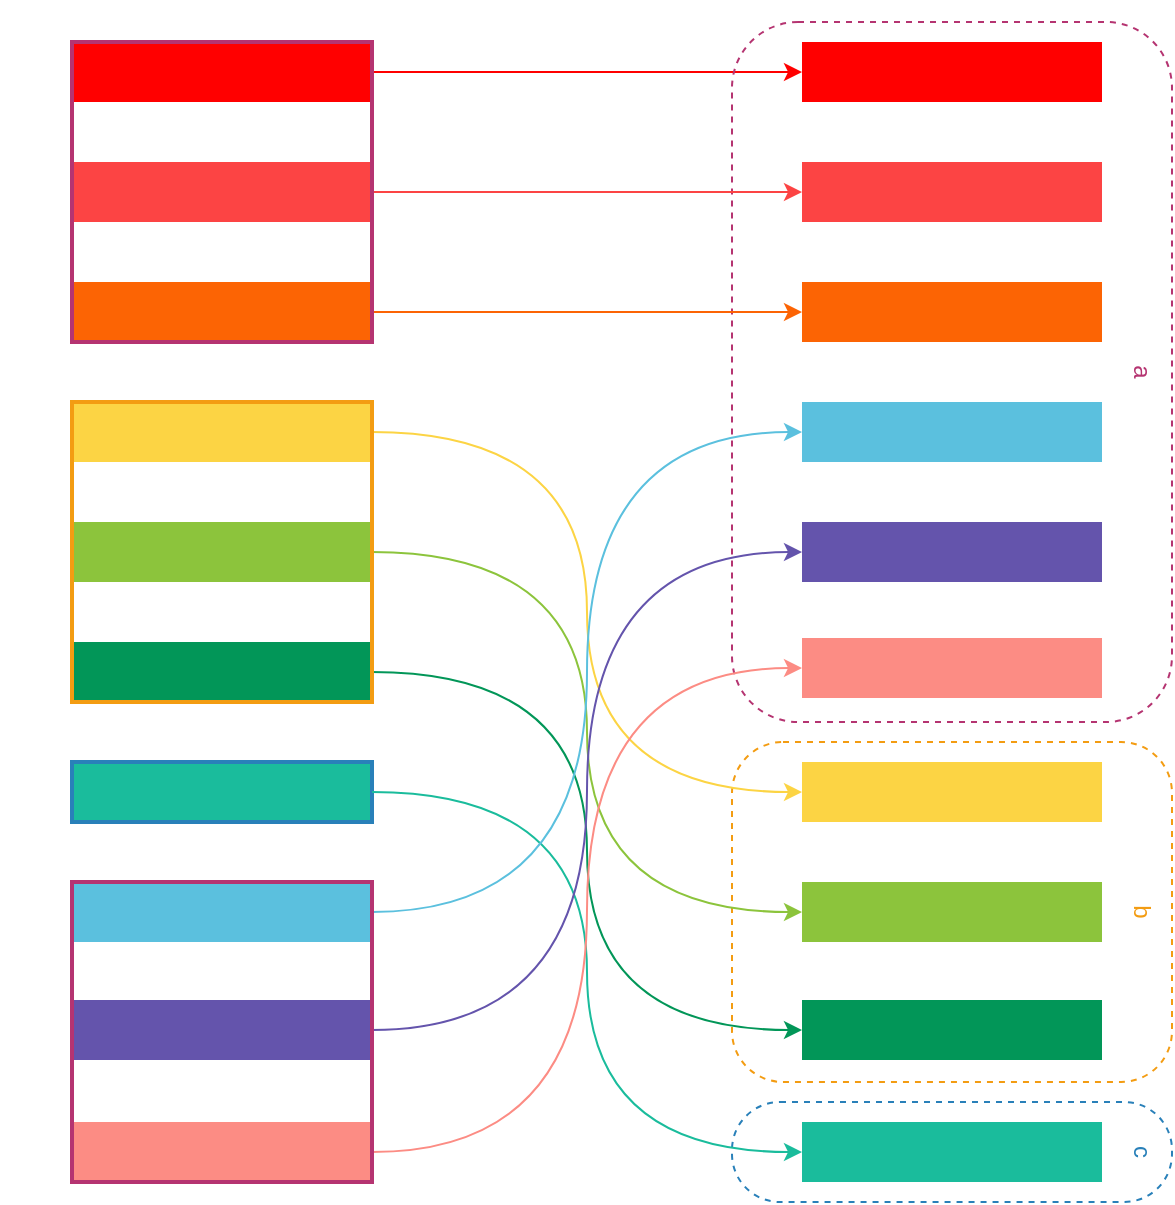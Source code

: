 <mxfile version="12.6.5" type="device"><diagram id="oRWujuzd2gAk8hoipl56" name="Page-1"><mxGraphModel dx="946" dy="697" grid="1" gridSize="10" guides="1" tooltips="1" connect="1" arrows="1" fold="1" page="1" pageScale="1" pageWidth="827" pageHeight="1169" math="0" shadow="0"><root><mxCell id="0"/><mxCell id="1" parent="0"/><mxCell id="tsx_RptIWXQ7GQpGs7Qa-42" value="" style="rounded=1;whiteSpace=wrap;html=1;dashed=1;strokeColor=#2980B9;fillColor=none;arcSize=48;" parent="1" vertex="1"><mxGeometry x="420" y="710" width="220" height="50" as="geometry"/></mxCell><mxCell id="tsx_RptIWXQ7GQpGs7Qa-26" value="" style="rounded=1;whiteSpace=wrap;html=1;dashed=1;strokeColor=#F39C12;fillColor=none;" parent="1" vertex="1"><mxGeometry x="420" y="530" width="220" height="170" as="geometry"/></mxCell><mxCell id="tsx_RptIWXQ7GQpGs7Qa-1" value="" style="rounded=1;whiteSpace=wrap;html=1;dashed=1;strokeColor=#ffffff;fillColor=none;" parent="1" vertex="1"><mxGeometry x="55" y="160" width="220" height="600" as="geometry"/></mxCell><mxCell id="tsx_RptIWXQ7GQpGs7Qa-3" value="" style="rounded=0;whiteSpace=wrap;html=1;fillColor=#ff0000;strokeColor=none;" parent="1" vertex="1"><mxGeometry x="90" y="180" width="150" height="30" as="geometry"/></mxCell><mxCell id="tsx_RptIWXQ7GQpGs7Qa-4" value="" style="rounded=0;whiteSpace=wrap;html=1;fillColor=#fc4444;strokeColor=none;" parent="1" vertex="1"><mxGeometry x="90" y="240" width="150" height="30" as="geometry"/></mxCell><mxCell id="tsx_RptIWXQ7GQpGs7Qa-5" value="" style="rounded=0;whiteSpace=wrap;html=1;fillColor=#fc6404;strokeColor=none;" parent="1" vertex="1"><mxGeometry x="90" y="300" width="150" height="30" as="geometry"/></mxCell><mxCell id="tsx_RptIWXQ7GQpGs7Qa-6" value="" style="rounded=0;whiteSpace=wrap;html=1;fillColor=#fcd444;strokeColor=none;" parent="1" vertex="1"><mxGeometry x="90" y="360" width="150" height="30" as="geometry"/></mxCell><mxCell id="tsx_RptIWXQ7GQpGs7Qa-7" value="" style="rounded=0;whiteSpace=wrap;html=1;fillColor=#8cc43c;strokeColor=none;" parent="1" vertex="1"><mxGeometry x="90" y="420" width="150" height="30" as="geometry"/></mxCell><mxCell id="tsx_RptIWXQ7GQpGs7Qa-8" value="" style="rounded=0;whiteSpace=wrap;html=1;fillColor=#029658;strokeColor=none;" parent="1" vertex="1"><mxGeometry x="90" y="480" width="150" height="30" as="geometry"/></mxCell><mxCell id="tsx_RptIWXQ7GQpGs7Qa-9" value="" style="rounded=0;whiteSpace=wrap;html=1;fillColor=#1abc9c;strokeColor=#2980B9;strokeWidth=2;" parent="1" vertex="1"><mxGeometry x="90" y="540" width="150" height="30" as="geometry"/></mxCell><mxCell id="tsx_RptIWXQ7GQpGs7Qa-10" value="" style="rounded=0;whiteSpace=wrap;html=1;fillColor=#5bc0de;strokeColor=none;" parent="1" vertex="1"><mxGeometry x="90" y="600" width="150" height="30" as="geometry"/></mxCell><mxCell id="tsx_RptIWXQ7GQpGs7Qa-11" value="" style="rounded=0;whiteSpace=wrap;html=1;fillColor=#6454ac;strokeColor=none;" parent="1" vertex="1"><mxGeometry x="90" y="659" width="150" height="30" as="geometry"/></mxCell><mxCell id="tsx_RptIWXQ7GQpGs7Qa-12" value="" style="rounded=0;whiteSpace=wrap;html=1;fillColor=#fc8c84;strokeColor=none;" parent="1" vertex="1"><mxGeometry x="90" y="720" width="150" height="30" as="geometry"/></mxCell><mxCell id="tsx_RptIWXQ7GQpGs7Qa-13" value="" style="endArrow=classic;html=1;strokeColor=#FF0000;exitX=1;exitY=0.5;exitDx=0;exitDy=0;edgeStyle=orthogonalEdgeStyle;curved=1;" parent="1" source="tsx_RptIWXQ7GQpGs7Qa-3" target="tsx_RptIWXQ7GQpGs7Qa-16" edge="1"><mxGeometry width="50" height="50" relative="1" as="geometry"><mxPoint x="275" y="200" as="sourcePoint"/><mxPoint x="325" y="150" as="targetPoint"/></mxGeometry></mxCell><mxCell id="tsx_RptIWXQ7GQpGs7Qa-15" value="" style="rounded=1;whiteSpace=wrap;html=1;dashed=1;strokeColor=#B53471;fillColor=none;" parent="1" vertex="1"><mxGeometry x="420" y="170" width="220" height="350" as="geometry"/></mxCell><mxCell id="tsx_RptIWXQ7GQpGs7Qa-16" value="" style="rounded=0;whiteSpace=wrap;html=1;fillColor=#ff0000;strokeColor=none;" parent="1" vertex="1"><mxGeometry x="455" y="180" width="150" height="30" as="geometry"/></mxCell><mxCell id="tsx_RptIWXQ7GQpGs7Qa-17" value="" style="rounded=0;whiteSpace=wrap;html=1;fillColor=#fcd444;strokeColor=none;" parent="1" vertex="1"><mxGeometry x="455" y="540" width="150" height="30" as="geometry"/></mxCell><mxCell id="tsx_RptIWXQ7GQpGs7Qa-18" value="" style="rounded=0;whiteSpace=wrap;html=1;fillColor=#1abc9c;strokeColor=none;" parent="1" vertex="1"><mxGeometry x="455" y="720" width="150" height="30" as="geometry"/></mxCell><mxCell id="tsx_RptIWXQ7GQpGs7Qa-19" value="" style="rounded=0;whiteSpace=wrap;html=1;fillColor=#fc8c84;strokeColor=none;" parent="1" vertex="1"><mxGeometry x="455" y="478" width="150" height="30" as="geometry"/></mxCell><mxCell id="tsx_RptIWXQ7GQpGs7Qa-20" value="" style="rounded=0;whiteSpace=wrap;html=1;fillColor=#fc4444;strokeColor=none;" parent="1" vertex="1"><mxGeometry x="455" y="240" width="150" height="30" as="geometry"/></mxCell><mxCell id="tsx_RptIWXQ7GQpGs7Qa-21" value="" style="rounded=0;whiteSpace=wrap;html=1;fillColor=#fc6404;strokeColor=none;" parent="1" vertex="1"><mxGeometry x="455" y="300" width="150" height="30" as="geometry"/></mxCell><mxCell id="tsx_RptIWXQ7GQpGs7Qa-22" value="" style="rounded=0;whiteSpace=wrap;html=1;fillColor=#8cc43c;strokeColor=none;" parent="1" vertex="1"><mxGeometry x="455" y="600" width="150" height="30" as="geometry"/></mxCell><mxCell id="tsx_RptIWXQ7GQpGs7Qa-23" value="" style="rounded=0;whiteSpace=wrap;html=1;fillColor=#5bc0de;strokeColor=none;" parent="1" vertex="1"><mxGeometry x="455" y="360" width="150" height="30" as="geometry"/></mxCell><mxCell id="tsx_RptIWXQ7GQpGs7Qa-24" value="" style="rounded=0;whiteSpace=wrap;html=1;fillColor=#029658;strokeColor=none;" parent="1" vertex="1"><mxGeometry x="455" y="659" width="150" height="30" as="geometry"/></mxCell><mxCell id="tsx_RptIWXQ7GQpGs7Qa-25" value="" style="rounded=0;whiteSpace=wrap;html=1;fillColor=#6454ac;strokeColor=none;" parent="1" vertex="1"><mxGeometry x="455" y="420" width="150" height="30" as="geometry"/></mxCell><mxCell id="tsx_RptIWXQ7GQpGs7Qa-27" value="" style="endArrow=classic;html=1;strokeColor=#FC4444;exitX=1;exitY=0.5;exitDx=0;exitDy=0;entryX=0;entryY=0.5;entryDx=0;entryDy=0;edgeStyle=orthogonalEdgeStyle;curved=1;" parent="1" source="tsx_RptIWXQ7GQpGs7Qa-4" target="tsx_RptIWXQ7GQpGs7Qa-20" edge="1"><mxGeometry width="50" height="50" relative="1" as="geometry"><mxPoint x="250" y="205" as="sourcePoint"/><mxPoint x="370" y="440" as="targetPoint"/></mxGeometry></mxCell><mxCell id="tsx_RptIWXQ7GQpGs7Qa-28" value="" style="endArrow=classic;html=1;strokeColor=#FCD444;exitX=1;exitY=0.5;exitDx=0;exitDy=0;entryX=0;entryY=0.5;entryDx=0;entryDy=0;edgeStyle=orthogonalEdgeStyle;curved=1;" parent="1" source="tsx_RptIWXQ7GQpGs7Qa-6" target="tsx_RptIWXQ7GQpGs7Qa-17" edge="1"><mxGeometry width="50" height="50" relative="1" as="geometry"><mxPoint x="250" y="265" as="sourcePoint"/><mxPoint x="465" y="445" as="targetPoint"/></mxGeometry></mxCell><mxCell id="tsx_RptIWXQ7GQpGs7Qa-30" value="" style="endArrow=classic;html=1;strokeColor=#8CC43C;exitX=1;exitY=0.5;exitDx=0;exitDy=0;entryX=0;entryY=0.5;entryDx=0;entryDy=0;edgeStyle=orthogonalEdgeStyle;curved=1;" parent="1" source="tsx_RptIWXQ7GQpGs7Qa-7" target="tsx_RptIWXQ7GQpGs7Qa-22" edge="1"><mxGeometry width="50" height="50" relative="1" as="geometry"><mxPoint x="250" y="385" as="sourcePoint"/><mxPoint x="465" y="265" as="targetPoint"/></mxGeometry></mxCell><mxCell id="tsx_RptIWXQ7GQpGs7Qa-31" value="" style="endArrow=classic;html=1;strokeColor=#029658;exitX=1;exitY=0.5;exitDx=0;exitDy=0;entryX=0;entryY=0.5;entryDx=0;entryDy=0;edgeStyle=orthogonalEdgeStyle;curved=1;" parent="1" source="tsx_RptIWXQ7GQpGs7Qa-8" target="tsx_RptIWXQ7GQpGs7Qa-24" edge="1"><mxGeometry width="50" height="50" relative="1" as="geometry"><mxPoint x="250" y="445" as="sourcePoint"/><mxPoint x="465" y="505" as="targetPoint"/></mxGeometry></mxCell><mxCell id="tsx_RptIWXQ7GQpGs7Qa-32" value="" style="endArrow=classic;html=1;strokeColor=#1ABC9C;exitX=1;exitY=0.5;exitDx=0;exitDy=0;entryX=0;entryY=0.5;entryDx=0;entryDy=0;edgeStyle=orthogonalEdgeStyle;curved=1;" parent="1" source="tsx_RptIWXQ7GQpGs7Qa-9" target="tsx_RptIWXQ7GQpGs7Qa-18" edge="1"><mxGeometry width="50" height="50" relative="1" as="geometry"><mxPoint x="260" y="455" as="sourcePoint"/><mxPoint x="475" y="515" as="targetPoint"/></mxGeometry></mxCell><mxCell id="tsx_RptIWXQ7GQpGs7Qa-33" value="" style="endArrow=classic;html=1;strokeColor=#5BC0DE;exitX=1;exitY=0.5;exitDx=0;exitDy=0;entryX=0;entryY=0.5;entryDx=0;entryDy=0;edgeStyle=orthogonalEdgeStyle;curved=1;" parent="1" source="tsx_RptIWXQ7GQpGs7Qa-10" target="tsx_RptIWXQ7GQpGs7Qa-23" edge="1"><mxGeometry width="50" height="50" relative="1" as="geometry"><mxPoint x="270" y="465" as="sourcePoint"/><mxPoint x="485" y="525" as="targetPoint"/></mxGeometry></mxCell><mxCell id="tsx_RptIWXQ7GQpGs7Qa-34" value="" style="endArrow=classic;html=1;strokeColor=#6454AC;exitX=1;exitY=0.5;exitDx=0;exitDy=0;entryX=0;entryY=0.5;entryDx=0;entryDy=0;edgeStyle=orthogonalEdgeStyle;curved=1;" parent="1" source="tsx_RptIWXQ7GQpGs7Qa-11" target="tsx_RptIWXQ7GQpGs7Qa-25" edge="1"><mxGeometry width="50" height="50" relative="1" as="geometry"><mxPoint x="280" y="475" as="sourcePoint"/><mxPoint x="495" y="535" as="targetPoint"/></mxGeometry></mxCell><mxCell id="tsx_RptIWXQ7GQpGs7Qa-35" value="" style="endArrow=classic;html=1;strokeColor=#FC8C84;exitX=1;exitY=0.5;exitDx=0;exitDy=0;entryX=0;entryY=0.5;entryDx=0;entryDy=0;edgeStyle=orthogonalEdgeStyle;curved=1;" parent="1" source="tsx_RptIWXQ7GQpGs7Qa-12" target="tsx_RptIWXQ7GQpGs7Qa-19" edge="1"><mxGeometry width="50" height="50" relative="1" as="geometry"><mxPoint x="290" y="485" as="sourcePoint"/><mxPoint x="505" y="545" as="targetPoint"/></mxGeometry></mxCell><mxCell id="tsx_RptIWXQ7GQpGs7Qa-36" value="" style="endArrow=classic;html=1;strokeColor=#FC6404;exitX=1;exitY=0.5;exitDx=0;exitDy=0;entryX=0;entryY=0.5;entryDx=0;entryDy=0;edgeStyle=orthogonalEdgeStyle;curved=1;" parent="1" source="tsx_RptIWXQ7GQpGs7Qa-5" target="tsx_RptIWXQ7GQpGs7Qa-21" edge="1"><mxGeometry width="50" height="50" relative="1" as="geometry"><mxPoint x="300" y="495" as="sourcePoint"/><mxPoint x="515" y="555" as="targetPoint"/></mxGeometry></mxCell><mxCell id="tsx_RptIWXQ7GQpGs7Qa-37" value="ten.txt" style="text;html=1;strokeColor=none;fillColor=none;align=center;verticalAlign=middle;whiteSpace=wrap;rounded=0;fontColor=#fff;rotation=-90;" parent="1" vertex="1"><mxGeometry x="52" y="458" width="40" height="20" as="geometry"/></mxCell><mxCell id="tsx_RptIWXQ7GQpGs7Qa-38" value="a" style="text;html=1;strokeColor=none;fillColor=none;align=center;verticalAlign=middle;whiteSpace=wrap;rounded=0;fontColor=#B53471;rotation=90;" parent="1" vertex="1"><mxGeometry x="605" y="335" width="40" height="20" as="geometry"/></mxCell><mxCell id="tsx_RptIWXQ7GQpGs7Qa-39" value="b" style="text;html=1;strokeColor=none;fillColor=none;align=center;verticalAlign=middle;whiteSpace=wrap;rounded=0;fontColor=#F39C12;rotation=90;" parent="1" vertex="1"><mxGeometry x="605" y="605" width="40" height="20" as="geometry"/></mxCell><mxCell id="tsx_RptIWXQ7GQpGs7Qa-40" value="c" style="text;html=1;strokeColor=none;fillColor=none;align=center;verticalAlign=middle;whiteSpace=wrap;rounded=0;fontColor=#2980B9;rotation=90;" parent="1" vertex="1"><mxGeometry x="605" y="725" width="40" height="20" as="geometry"/></mxCell><mxCell id="ACXDTNZwomqe-GQSS9jG-1" value="" style="rounded=0;whiteSpace=wrap;html=1;strokeColor=#B53471;strokeWidth=2;fillColor=none;fontColor=#2980B9;" vertex="1" parent="1"><mxGeometry x="90" y="180" width="150" height="150" as="geometry"/></mxCell><mxCell id="ACXDTNZwomqe-GQSS9jG-2" value="" style="rounded=0;whiteSpace=wrap;html=1;strokeColor=#B53471;strokeWidth=2;fillColor=none;fontColor=#2980B9;" vertex="1" parent="1"><mxGeometry x="90" y="600" width="150" height="150" as="geometry"/></mxCell><mxCell id="ACXDTNZwomqe-GQSS9jG-3" value="" style="rounded=0;whiteSpace=wrap;html=1;strokeColor=#F39C12;strokeWidth=2;fillColor=none;fontColor=#2980B9;" vertex="1" parent="1"><mxGeometry x="90" y="360" width="150" height="150" as="geometry"/></mxCell></root></mxGraphModel></diagram></mxfile>